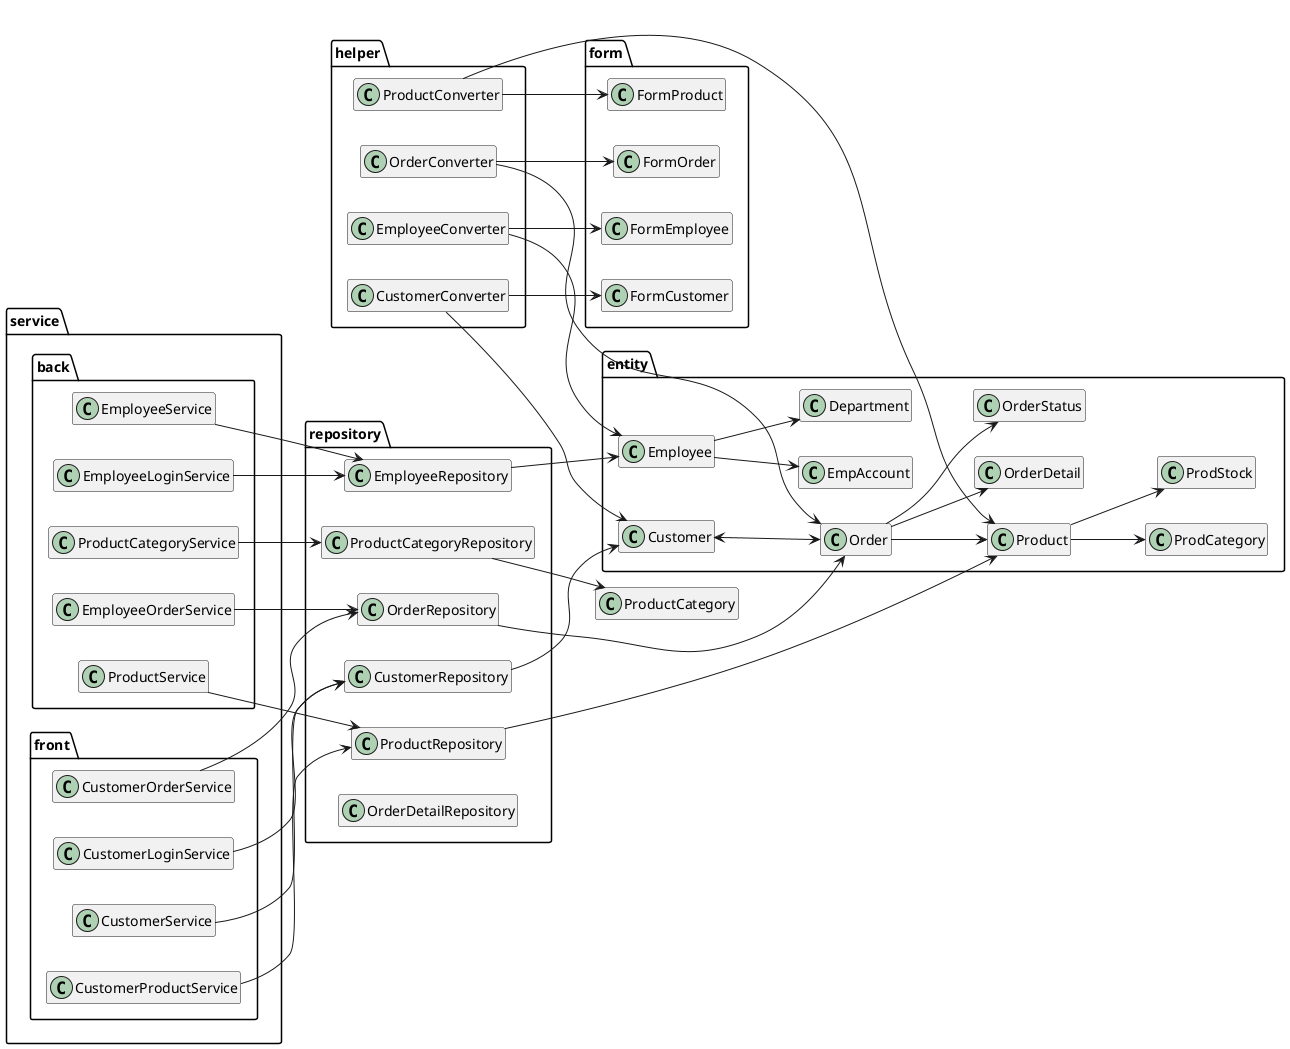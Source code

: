 @startuml

hide empty members
left to right direction

package entity{
    class Customer{
    }

    class Order{
    }

    class OrderDetail{
    }

    class OrderStatus{
    }

    class Product{
    }

    class ProdCategory{
    }

    class ProdStock{
    }

    class Employee{
    }

    class Department{
    }

    class EmpAccount{
    }
}

Customer <--> Order
Order --> OrderStatus
Order --> OrderDetail
Order --> Product
Product --> ProdStock
Product --> ProdCategory
Employee --> EmpAccount
Employee --> Department

package form{
    class FormCustomer{
    }

    class FormOrder{
    }

    class FormProduct{
    }

    class FormEmployee{
    }
}

package helper{
    class CustomerConverter{
    }

    class OrderConverter{
    }

    class ProductConverter{
    }

    class EmployeeConverter{
    }
}
CustomerConverter --> Customer
CustomerConverter --> FormCustomer
OrderConverter --> Order
OrderConverter --> FormOrder
ProductConverter --> Product
ProductConverter --> FormProduct
EmployeeConverter --> Employee
EmployeeConverter --> FormEmployee

package repository{
    class CustomerRepository{
    }

    class OrderRepository{
    }

    class ProductRepository{
    }

    class EmployeeRepository{
    }

    class ProductCategoryRepository{
    }

    class OrderDetailRepository{
    }
}

package service{
	package front{
		class CustomerService{
		}
		
		class CustomerLoginService{
		}
		
		class CustomerOrderService{
		}
		
		class CustomerProductService{
		}
	}
	
	package back{
		class EmployeeService{
		}
		
		class EmployeeLoginService{
		}
		
		class EmployeeOrderService{
		}
		
		class ProductService{
		}
		
		class ProductCategoryService{
		}
	}	
}

CustomerService --> CustomerRepository
CustomerLoginService --> CustomerRepository
CustomerOrderService --> OrderRepository
CustomerProductService --> ProductRepository
EmployeeService --> EmployeeRepository
EmployeeLoginService --> EmployeeRepository
EmployeeOrderService --> OrderRepository
ProductService --> ProductRepository
ProductCategoryService --> ProductCategoryRepository

CustomerRepository --> Customer
OrderRepository --> Order
ProductRepository --> Product
EmployeeRepository --> Employee
ProductCategoryRepository --> ProductCategory

@enduml




